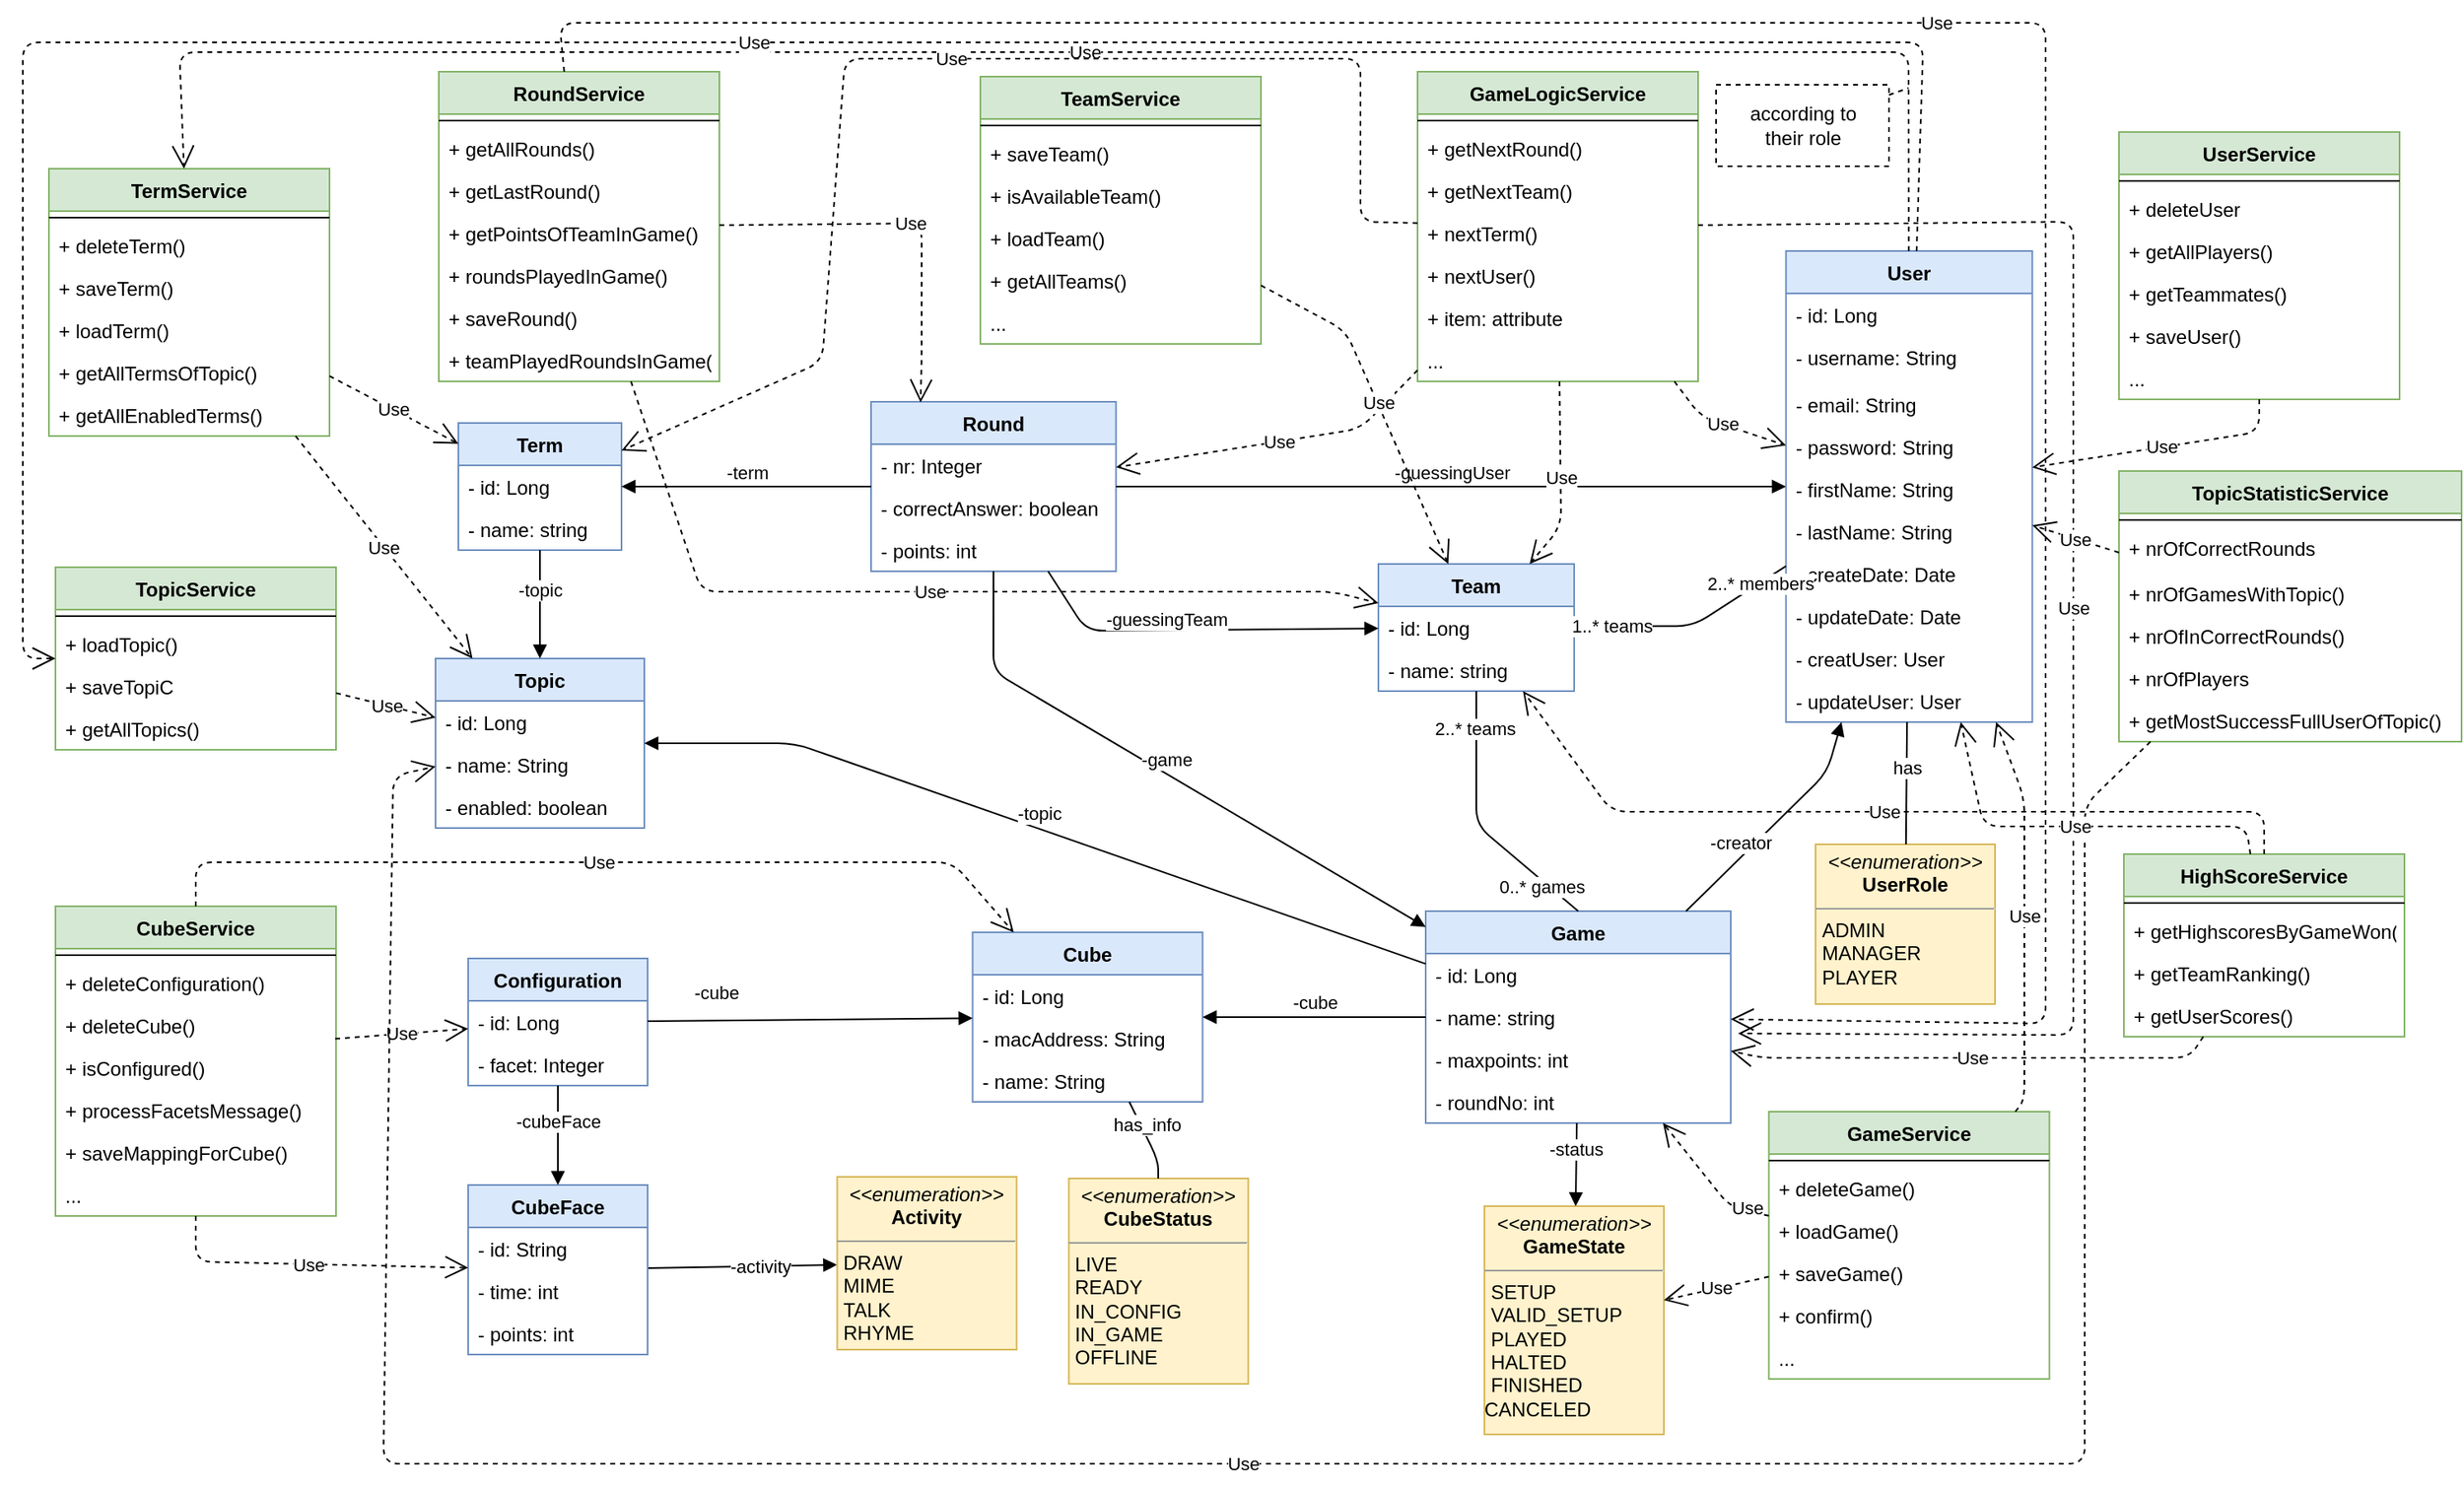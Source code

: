 <mxfile version="14.6.13" type="device"><diagram id="x_NA4deysEJHLA-lDIzr" name="Seite-1"><mxGraphModel dx="4011" dy="2539" grid="0" gridSize="10" guides="1" tooltips="1" connect="1" arrows="1" fold="1" page="1" pageScale="1" pageWidth="1169" pageHeight="827" math="0" shadow="0"><root><mxCell id="0"/><mxCell id="1" parent="0"/><mxCell id="78UvX9WIQL5GHPiApA8K-1" value="User" style="swimlane;fontStyle=1;childLayout=stackLayout;horizontal=1;startSize=26;fillColor=#dae8fc;horizontalStack=0;resizeParent=1;resizeParentMax=0;resizeLast=0;collapsible=1;marginBottom=0;strokeColor=#6c8ebf;" parent="1" vertex="1"><mxGeometry x="-325.16" y="-819" width="151" height="289" as="geometry"/></mxCell><mxCell id="78UvX9WIQL5GHPiApA8K-2" value="- id: Long" style="text;strokeColor=none;fillColor=none;align=left;verticalAlign=top;spacingLeft=4;spacingRight=4;overflow=hidden;rotatable=0;points=[[0,0.5],[1,0.5]];portConstraint=eastwest;" parent="78UvX9WIQL5GHPiApA8K-1" vertex="1"><mxGeometry y="26" width="151" height="26" as="geometry"/></mxCell><mxCell id="78UvX9WIQL5GHPiApA8K-3" value="- username: String" style="text;strokeColor=none;fillColor=none;align=left;verticalAlign=top;spacingLeft=4;spacingRight=4;overflow=hidden;rotatable=0;points=[[0,0.5],[1,0.5]];portConstraint=eastwest;" parent="78UvX9WIQL5GHPiApA8K-1" vertex="1"><mxGeometry y="52" width="151" height="29" as="geometry"/></mxCell><mxCell id="uc31tGO59t9oOjwLshuG-30" value="- email: String" style="text;strokeColor=none;fillColor=none;align=left;verticalAlign=top;spacingLeft=4;spacingRight=4;overflow=hidden;rotatable=0;points=[[0,0.5],[1,0.5]];portConstraint=eastwest;" vertex="1" parent="78UvX9WIQL5GHPiApA8K-1"><mxGeometry y="81" width="151" height="26" as="geometry"/></mxCell><mxCell id="78UvX9WIQL5GHPiApA8K-4" value="- password: String" style="text;strokeColor=none;fillColor=none;align=left;verticalAlign=top;spacingLeft=4;spacingRight=4;overflow=hidden;rotatable=0;points=[[0,0.5],[1,0.5]];portConstraint=eastwest;" parent="78UvX9WIQL5GHPiApA8K-1" vertex="1"><mxGeometry y="107" width="151" height="26" as="geometry"/></mxCell><mxCell id="uc31tGO59t9oOjwLshuG-31" value="- firstName: String" style="text;strokeColor=none;fillColor=none;align=left;verticalAlign=top;spacingLeft=4;spacingRight=4;overflow=hidden;rotatable=0;points=[[0,0.5],[1,0.5]];portConstraint=eastwest;" vertex="1" parent="78UvX9WIQL5GHPiApA8K-1"><mxGeometry y="133" width="151" height="26" as="geometry"/></mxCell><mxCell id="uc31tGO59t9oOjwLshuG-32" value="- lastName: String" style="text;strokeColor=none;fillColor=none;align=left;verticalAlign=top;spacingLeft=4;spacingRight=4;overflow=hidden;rotatable=0;points=[[0,0.5],[1,0.5]];portConstraint=eastwest;" vertex="1" parent="78UvX9WIQL5GHPiApA8K-1"><mxGeometry y="159" width="151" height="26" as="geometry"/></mxCell><mxCell id="uc31tGO59t9oOjwLshuG-33" value="- createDate: Date" style="text;strokeColor=none;fillColor=none;align=left;verticalAlign=top;spacingLeft=4;spacingRight=4;overflow=hidden;rotatable=0;points=[[0,0.5],[1,0.5]];portConstraint=eastwest;" vertex="1" parent="78UvX9WIQL5GHPiApA8K-1"><mxGeometry y="185" width="151" height="26" as="geometry"/></mxCell><mxCell id="uc31tGO59t9oOjwLshuG-34" value="- updateDate: Date" style="text;strokeColor=none;fillColor=none;align=left;verticalAlign=top;spacingLeft=4;spacingRight=4;overflow=hidden;rotatable=0;points=[[0,0.5],[1,0.5]];portConstraint=eastwest;" vertex="1" parent="78UvX9WIQL5GHPiApA8K-1"><mxGeometry y="211" width="151" height="26" as="geometry"/></mxCell><mxCell id="uc31tGO59t9oOjwLshuG-35" value="- creatUser: User" style="text;strokeColor=none;fillColor=none;align=left;verticalAlign=top;spacingLeft=4;spacingRight=4;overflow=hidden;rotatable=0;points=[[0,0.5],[1,0.5]];portConstraint=eastwest;" vertex="1" parent="78UvX9WIQL5GHPiApA8K-1"><mxGeometry y="237" width="151" height="26" as="geometry"/></mxCell><mxCell id="uc31tGO59t9oOjwLshuG-36" value="- updateUser: User" style="text;strokeColor=none;fillColor=none;align=left;verticalAlign=top;spacingLeft=4;spacingRight=4;overflow=hidden;rotatable=0;points=[[0,0.5],[1,0.5]];portConstraint=eastwest;" vertex="1" parent="78UvX9WIQL5GHPiApA8K-1"><mxGeometry y="263" width="151" height="26" as="geometry"/></mxCell><mxCell id="78UvX9WIQL5GHPiApA8K-9" value="&lt;p style=&quot;margin: 0px ; margin-top: 4px ; text-align: center&quot;&gt;&lt;i&gt;&amp;lt;&amp;lt;enumeration&amp;gt;&amp;gt;&lt;/i&gt;&lt;br&gt;&lt;b&gt;UserRole&lt;/b&gt;&lt;/p&gt;&lt;hr size=&quot;1&quot;&gt;&lt;p style=&quot;margin: 0px ; margin-left: 4px&quot;&gt;ADMIN&lt;/p&gt;&lt;p style=&quot;margin: 0px ; margin-left: 4px&quot;&gt;MANAGER&lt;/p&gt;&lt;p style=&quot;margin: 0px ; margin-left: 4px&quot;&gt;PLAYER&lt;br&gt;&lt;/p&gt;" style="verticalAlign=top;align=left;overflow=fill;fontSize=12;fontFamily=Helvetica;html=1;fillColor=#fff2cc;strokeColor=#d6b656;" parent="1" vertex="1"><mxGeometry x="-307.0" y="-455" width="110" height="98" as="geometry"/></mxCell><mxCell id="78UvX9WIQL5GHPiApA8K-57" style="edgeStyle=none;orthogonalLoop=1;jettySize=auto;html=1;endArrow=none;endFill=0;startArrow=block;startFill=1;" parent="1" source="78UvX9WIQL5GHPiApA8K-10" target="78UvX9WIQL5GHPiApA8K-32" edge="1"><mxGeometry relative="1" as="geometry"/></mxCell><mxCell id="78UvX9WIQL5GHPiApA8K-58" value="-activity" style="edgeLabel;html=1;align=center;verticalAlign=middle;resizable=0;points=[];" parent="78UvX9WIQL5GHPiApA8K-57" vertex="1" connectable="0"><mxGeometry x="-0.566" y="1" relative="1" as="geometry"><mxPoint x="-23" y="-1" as="offset"/></mxGeometry></mxCell><mxCell id="78UvX9WIQL5GHPiApA8K-10" value="&lt;p style=&quot;margin: 0px ; margin-top: 4px ; text-align: center&quot;&gt;&lt;i&gt;&amp;lt;&amp;lt;enumeration&amp;gt;&amp;gt;&lt;/i&gt;&lt;br&gt;&lt;b&gt;Activity&lt;/b&gt;&lt;/p&gt;&lt;hr size=&quot;1&quot;&gt;&lt;p style=&quot;margin: 0px ; margin-left: 4px&quot;&gt;DRAW&lt;br&gt;MIME&lt;/p&gt;&lt;p style=&quot;margin: 0px ; margin-left: 4px&quot;&gt;TALK&lt;/p&gt;&lt;p style=&quot;margin: 0px ; margin-left: 4px&quot;&gt;RHYME&lt;/p&gt;" style="verticalAlign=top;align=left;overflow=fill;fontSize=12;fontFamily=Helvetica;html=1;fillColor=#fff2cc;strokeColor=#d6b656;" parent="1" vertex="1"><mxGeometry x="-906.77" y="-251" width="110" height="106" as="geometry"/></mxCell><mxCell id="78UvX9WIQL5GHPiApA8K-11" value="Team" style="swimlane;fontStyle=1;childLayout=stackLayout;horizontal=1;startSize=26;fillColor=#dae8fc;horizontalStack=0;resizeParent=1;resizeParentMax=0;resizeLast=0;collapsible=1;marginBottom=0;strokeColor=#6c8ebf;" parent="1" vertex="1"><mxGeometry x="-575" y="-627" width="120" height="78" as="geometry"/></mxCell><mxCell id="78UvX9WIQL5GHPiApA8K-12" value="- id: Long" style="text;strokeColor=none;fillColor=none;align=left;verticalAlign=top;spacingLeft=4;spacingRight=4;overflow=hidden;rotatable=0;points=[[0,0.5],[1,0.5]];portConstraint=eastwest;" parent="78UvX9WIQL5GHPiApA8K-11" vertex="1"><mxGeometry y="26" width="120" height="26" as="geometry"/></mxCell><mxCell id="78UvX9WIQL5GHPiApA8K-13" value="- name: string" style="text;strokeColor=none;fillColor=none;align=left;verticalAlign=top;spacingLeft=4;spacingRight=4;overflow=hidden;rotatable=0;points=[[0,0.5],[1,0.5]];portConstraint=eastwest;" parent="78UvX9WIQL5GHPiApA8K-11" vertex="1"><mxGeometry y="52" width="120" height="26" as="geometry"/></mxCell><mxCell id="78UvX9WIQL5GHPiApA8K-15" value="Game" style="swimlane;fontStyle=1;childLayout=stackLayout;horizontal=1;startSize=26;fillColor=#dae8fc;horizontalStack=0;resizeParent=1;resizeParentMax=0;resizeLast=0;collapsible=1;marginBottom=0;strokeColor=#6c8ebf;" parent="1" vertex="1"><mxGeometry x="-546" y="-414" width="187" height="130" as="geometry"/></mxCell><mxCell id="78UvX9WIQL5GHPiApA8K-16" value="- id: Long" style="text;strokeColor=none;fillColor=none;align=left;verticalAlign=top;spacingLeft=4;spacingRight=4;overflow=hidden;rotatable=0;points=[[0,0.5],[1,0.5]];portConstraint=eastwest;" parent="78UvX9WIQL5GHPiApA8K-15" vertex="1"><mxGeometry y="26" width="187" height="26" as="geometry"/></mxCell><mxCell id="78UvX9WIQL5GHPiApA8K-17" value="- name: string" style="text;strokeColor=none;fillColor=none;align=left;verticalAlign=top;spacingLeft=4;spacingRight=4;overflow=hidden;rotatable=0;points=[[0,0.5],[1,0.5]];portConstraint=eastwest;" parent="78UvX9WIQL5GHPiApA8K-15" vertex="1"><mxGeometry y="52" width="187" height="26" as="geometry"/></mxCell><mxCell id="78UvX9WIQL5GHPiApA8K-18" value="- maxpoints: int" style="text;strokeColor=none;fillColor=none;align=left;verticalAlign=top;spacingLeft=4;spacingRight=4;overflow=hidden;rotatable=0;points=[[0,0.5],[1,0.5]];portConstraint=eastwest;" parent="78UvX9WIQL5GHPiApA8K-15" vertex="1"><mxGeometry y="78" width="187" height="26" as="geometry"/></mxCell><mxCell id="kWWr2eibAgtma6J2iYy3-29" value="- roundNo: int" style="text;align=left;verticalAlign=top;spacingLeft=4;spacingRight=4;overflow=hidden;rotatable=0;points=[[0,0.5],[1,0.5]];portConstraint=eastwest;dashed=1;" parent="78UvX9WIQL5GHPiApA8K-15" vertex="1"><mxGeometry y="104" width="187" height="26" as="geometry"/></mxCell><mxCell id="78UvX9WIQL5GHPiApA8K-20" value="Round" style="swimlane;fontStyle=1;childLayout=stackLayout;horizontal=1;startSize=26;fillColor=#dae8fc;horizontalStack=0;resizeParent=1;resizeParentMax=0;resizeLast=0;collapsible=1;marginBottom=0;strokeColor=#6c8ebf;" parent="1" vertex="1"><mxGeometry x="-886.0" y="-726.5" width="150.16" height="104" as="geometry"/></mxCell><mxCell id="uc31tGO59t9oOjwLshuG-25" value="- nr: Integer" style="text;strokeColor=none;fillColor=none;align=left;verticalAlign=top;spacingLeft=4;spacingRight=4;overflow=hidden;rotatable=0;points=[[0,0.5],[1,0.5]];portConstraint=eastwest;" vertex="1" parent="78UvX9WIQL5GHPiApA8K-20"><mxGeometry y="26" width="150.16" height="26" as="geometry"/></mxCell><mxCell id="uc31tGO59t9oOjwLshuG-27" value="- correctAnswer: boolean" style="text;strokeColor=none;fillColor=none;align=left;verticalAlign=top;spacingLeft=4;spacingRight=4;overflow=hidden;rotatable=0;points=[[0,0.5],[1,0.5]];portConstraint=eastwest;" vertex="1" parent="78UvX9WIQL5GHPiApA8K-20"><mxGeometry y="52" width="150.16" height="26" as="geometry"/></mxCell><mxCell id="uc31tGO59t9oOjwLshuG-26" value="- points: int" style="text;strokeColor=none;fillColor=none;align=left;verticalAlign=top;spacingLeft=4;spacingRight=4;overflow=hidden;rotatable=0;points=[[0,0.5],[1,0.5]];portConstraint=eastwest;" vertex="1" parent="78UvX9WIQL5GHPiApA8K-20"><mxGeometry y="78" width="150.16" height="26" as="geometry"/></mxCell><mxCell id="78UvX9WIQL5GHPiApA8K-26" value="Term" style="swimlane;fontStyle=1;childLayout=stackLayout;horizontal=1;startSize=26;fillColor=#dae8fc;horizontalStack=0;resizeParent=1;resizeParentMax=0;resizeLast=0;collapsible=1;marginBottom=0;strokeColor=#6c8ebf;" parent="1" vertex="1"><mxGeometry x="-1139" y="-713.5" width="100" height="78" as="geometry"/></mxCell><mxCell id="78UvX9WIQL5GHPiApA8K-27" value="- id: Long" style="text;strokeColor=none;fillColor=none;align=left;verticalAlign=top;spacingLeft=4;spacingRight=4;overflow=hidden;rotatable=0;points=[[0,0.5],[1,0.5]];portConstraint=eastwest;" parent="78UvX9WIQL5GHPiApA8K-26" vertex="1"><mxGeometry y="26" width="100" height="26" as="geometry"/></mxCell><mxCell id="78UvX9WIQL5GHPiApA8K-28" value="- name: string" style="text;strokeColor=none;fillColor=none;align=left;verticalAlign=top;spacingLeft=4;spacingRight=4;overflow=hidden;rotatable=0;points=[[0,0.5],[1,0.5]];portConstraint=eastwest;" parent="78UvX9WIQL5GHPiApA8K-26" vertex="1"><mxGeometry y="52" width="100" height="26" as="geometry"/></mxCell><mxCell id="78UvX9WIQL5GHPiApA8K-29" value="Topic" style="swimlane;fontStyle=1;childLayout=stackLayout;horizontal=1;startSize=26;fillColor=#dae8fc;horizontalStack=0;resizeParent=1;resizeParentMax=0;resizeLast=0;collapsible=1;marginBottom=0;strokeColor=#6c8ebf;" parent="1" vertex="1"><mxGeometry x="-1153" y="-569" width="128" height="104" as="geometry"/></mxCell><mxCell id="78UvX9WIQL5GHPiApA8K-30" value="- id: Long" style="text;strokeColor=none;fillColor=none;align=left;verticalAlign=top;spacingLeft=4;spacingRight=4;overflow=hidden;rotatable=0;points=[[0,0.5],[1,0.5]];portConstraint=eastwest;" parent="78UvX9WIQL5GHPiApA8K-29" vertex="1"><mxGeometry y="26" width="128" height="26" as="geometry"/></mxCell><mxCell id="78UvX9WIQL5GHPiApA8K-31" value="- name: String" style="text;strokeColor=none;fillColor=none;align=left;verticalAlign=top;spacingLeft=4;spacingRight=4;overflow=hidden;rotatable=0;points=[[0,0.5],[1,0.5]];portConstraint=eastwest;" parent="78UvX9WIQL5GHPiApA8K-29" vertex="1"><mxGeometry y="52" width="128" height="26" as="geometry"/></mxCell><mxCell id="uc31tGO59t9oOjwLshuG-37" value="- enabled: boolean" style="text;strokeColor=none;fillColor=none;align=left;verticalAlign=top;spacingLeft=4;spacingRight=4;overflow=hidden;rotatable=0;points=[[0,0.5],[1,0.5]];portConstraint=eastwest;" vertex="1" parent="78UvX9WIQL5GHPiApA8K-29"><mxGeometry y="78" width="128" height="26" as="geometry"/></mxCell><mxCell id="78UvX9WIQL5GHPiApA8K-32" value="CubeFace" style="swimlane;fontStyle=1;childLayout=stackLayout;horizontal=1;startSize=26;fillColor=#dae8fc;horizontalStack=0;resizeParent=1;resizeParentMax=0;resizeLast=0;collapsible=1;marginBottom=0;strokeColor=#6c8ebf;" parent="1" vertex="1"><mxGeometry x="-1133" y="-246" width="110" height="104" as="geometry"/></mxCell><mxCell id="uc31tGO59t9oOjwLshuG-10" value="- id: String" style="text;strokeColor=none;fillColor=none;align=left;verticalAlign=top;spacingLeft=4;spacingRight=4;overflow=hidden;rotatable=0;points=[[0,0.5],[1,0.5]];portConstraint=eastwest;" vertex="1" parent="78UvX9WIQL5GHPiApA8K-32"><mxGeometry y="26" width="110" height="26" as="geometry"/></mxCell><mxCell id="78UvX9WIQL5GHPiApA8K-33" value="- time: int" style="text;strokeColor=none;fillColor=none;align=left;verticalAlign=top;spacingLeft=4;spacingRight=4;overflow=hidden;rotatable=0;points=[[0,0.5],[1,0.5]];portConstraint=eastwest;" parent="78UvX9WIQL5GHPiApA8K-32" vertex="1"><mxGeometry y="52" width="110" height="26" as="geometry"/></mxCell><mxCell id="78UvX9WIQL5GHPiApA8K-34" value="- points: int" style="text;strokeColor=none;fillColor=none;align=left;verticalAlign=top;spacingLeft=4;spacingRight=4;overflow=hidden;rotatable=0;points=[[0,0.5],[1,0.5]];portConstraint=eastwest;" parent="78UvX9WIQL5GHPiApA8K-32" vertex="1"><mxGeometry y="78" width="110" height="26" as="geometry"/></mxCell><mxCell id="78UvX9WIQL5GHPiApA8K-50" style="edgeStyle=none;orthogonalLoop=1;jettySize=auto;html=1;entryX=0.5;entryY=0;entryDx=0;entryDy=0;endArrow=none;endFill=0;" parent="1" source="78UvX9WIQL5GHPiApA8K-13" target="78UvX9WIQL5GHPiApA8K-15" edge="1"><mxGeometry relative="1" as="geometry"><Array as="points"><mxPoint x="-515" y="-467"/></Array></mxGeometry></mxCell><mxCell id="78UvX9WIQL5GHPiApA8K-52" value="0..* games" style="edgeLabel;html=1;align=center;verticalAlign=middle;resizable=0;points=[];" parent="78UvX9WIQL5GHPiApA8K-50" vertex="1" connectable="0"><mxGeometry x="0.697" y="2" relative="1" as="geometry"><mxPoint x="-5" y="2" as="offset"/></mxGeometry></mxCell><mxCell id="78UvX9WIQL5GHPiApA8K-53" value="2..* teams" style="edgeLabel;html=1;align=center;verticalAlign=middle;resizable=0;points=[];" parent="78UvX9WIQL5GHPiApA8K-50" vertex="1" connectable="0"><mxGeometry x="-0.688" y="-1" relative="1" as="geometry"><mxPoint y="-3" as="offset"/></mxGeometry></mxCell><mxCell id="78UvX9WIQL5GHPiApA8K-54" style="edgeStyle=none;orthogonalLoop=1;jettySize=auto;html=1;endArrow=none;endFill=0;" parent="1" source="78UvX9WIQL5GHPiApA8K-1" target="78UvX9WIQL5GHPiApA8K-11" edge="1"><mxGeometry relative="1" as="geometry"><mxPoint x="-216" y="-543.5" as="targetPoint"/><Array as="points"><mxPoint x="-382" y="-589"/></Array></mxGeometry></mxCell><mxCell id="78UvX9WIQL5GHPiApA8K-55" value="2..* members" style="edgeLabel;html=1;align=center;verticalAlign=middle;resizable=0;points=[];" parent="78UvX9WIQL5GHPiApA8K-54" vertex="1" connectable="0"><mxGeometry x="-0.723" relative="1" as="geometry"><mxPoint as="offset"/></mxGeometry></mxCell><mxCell id="78UvX9WIQL5GHPiApA8K-56" value="1..* teams" style="edgeLabel;html=1;align=center;verticalAlign=middle;resizable=0;points=[];" parent="78UvX9WIQL5GHPiApA8K-54" vertex="1" connectable="0"><mxGeometry x="0.68" y="-1" relative="1" as="geometry"><mxPoint as="offset"/></mxGeometry></mxCell><mxCell id="uc31tGO59t9oOjwLshuG-1" value="Configuration" style="swimlane;fontStyle=1;childLayout=stackLayout;horizontal=1;startSize=26;fillColor=#dae8fc;horizontalStack=0;resizeParent=1;resizeParentMax=0;resizeLast=0;collapsible=1;marginBottom=0;strokeColor=#6c8ebf;" vertex="1" parent="1"><mxGeometry x="-1133" y="-385" width="110" height="78" as="geometry"/></mxCell><mxCell id="uc31tGO59t9oOjwLshuG-2" value="- id: Long" style="text;strokeColor=none;fillColor=none;align=left;verticalAlign=top;spacingLeft=4;spacingRight=4;overflow=hidden;rotatable=0;points=[[0,0.5],[1,0.5]];portConstraint=eastwest;" vertex="1" parent="uc31tGO59t9oOjwLshuG-1"><mxGeometry y="26" width="110" height="26" as="geometry"/></mxCell><mxCell id="uc31tGO59t9oOjwLshuG-3" value="- facet: Integer" style="text;strokeColor=none;fillColor=none;align=left;verticalAlign=top;spacingLeft=4;spacingRight=4;overflow=hidden;rotatable=0;points=[[0,0.5],[1,0.5]];portConstraint=eastwest;" vertex="1" parent="uc31tGO59t9oOjwLshuG-1"><mxGeometry y="52" width="110" height="26" as="geometry"/></mxCell><mxCell id="uc31tGO59t9oOjwLshuG-4" value="Cube" style="swimlane;fontStyle=1;childLayout=stackLayout;horizontal=1;startSize=26;fillColor=#dae8fc;horizontalStack=0;resizeParent=1;resizeParentMax=0;resizeLast=0;collapsible=1;marginBottom=0;strokeColor=#6c8ebf;" vertex="1" parent="1"><mxGeometry x="-823.77" y="-401" width="141" height="104" as="geometry"/></mxCell><mxCell id="uc31tGO59t9oOjwLshuG-5" value="- id: Long" style="text;strokeColor=none;fillColor=none;align=left;verticalAlign=top;spacingLeft=4;spacingRight=4;overflow=hidden;rotatable=0;points=[[0,0.5],[1,0.5]];portConstraint=eastwest;" vertex="1" parent="uc31tGO59t9oOjwLshuG-4"><mxGeometry y="26" width="141" height="26" as="geometry"/></mxCell><mxCell id="uc31tGO59t9oOjwLshuG-6" value="- macAddress: String" style="text;strokeColor=none;fillColor=none;align=left;verticalAlign=top;spacingLeft=4;spacingRight=4;overflow=hidden;rotatable=0;points=[[0,0.5],[1,0.5]];portConstraint=eastwest;" vertex="1" parent="uc31tGO59t9oOjwLshuG-4"><mxGeometry y="52" width="141" height="26" as="geometry"/></mxCell><mxCell id="uc31tGO59t9oOjwLshuG-9" value="- name: String" style="text;strokeColor=none;fillColor=none;align=left;verticalAlign=top;spacingLeft=4;spacingRight=4;overflow=hidden;rotatable=0;points=[[0,0.5],[1,0.5]];portConstraint=eastwest;" vertex="1" parent="uc31tGO59t9oOjwLshuG-4"><mxGeometry y="78" width="141" height="26" as="geometry"/></mxCell><mxCell id="uc31tGO59t9oOjwLshuG-7" value="-cube" style="html=1;verticalAlign=bottom;endArrow=block;" edge="1" parent="1" source="uc31tGO59t9oOjwLshuG-1" target="uc31tGO59t9oOjwLshuG-4"><mxGeometry x="-0.571" y="8" width="80" relative="1" as="geometry"><mxPoint x="-903" y="-381.5" as="sourcePoint"/><mxPoint x="-823" y="-381.5" as="targetPoint"/><mxPoint as="offset"/></mxGeometry></mxCell><mxCell id="uc31tGO59t9oOjwLshuG-8" value="-cubeFace" style="html=1;verticalAlign=bottom;endArrow=block;" edge="1" parent="1" source="uc31tGO59t9oOjwLshuG-1" target="78UvX9WIQL5GHPiApA8K-32"><mxGeometry width="80" relative="1" as="geometry"><mxPoint x="-1065" y="-396" as="sourcePoint"/><mxPoint x="-985" y="-396" as="targetPoint"/></mxGeometry></mxCell><mxCell id="uc31tGO59t9oOjwLshuG-15" value="&lt;p style=&quot;margin: 0px ; margin-top: 4px ; text-align: center&quot;&gt;&lt;i&gt;&amp;lt;&amp;lt;enumeration&amp;gt;&amp;gt;&lt;/i&gt;&lt;br&gt;&lt;b&gt;CubeStatus&lt;/b&gt;&lt;/p&gt;&lt;hr size=&quot;1&quot;&gt;&lt;p style=&quot;margin: 0px ; margin-left: 4px&quot;&gt;LIVE&lt;/p&gt;&lt;p style=&quot;margin: 0px ; margin-left: 4px&quot;&gt;READY&lt;/p&gt;&lt;p style=&quot;margin: 0px ; margin-left: 4px&quot;&gt;IN_CONFIG&lt;/p&gt;&lt;p style=&quot;margin: 0px ; margin-left: 4px&quot;&gt;IN_GAME&lt;/p&gt;&lt;p style=&quot;margin: 0px ; margin-left: 4px&quot;&gt;OFFLINE&lt;/p&gt;" style="verticalAlign=top;align=left;overflow=fill;fontSize=12;fontFamily=Helvetica;html=1;fillColor=#fff2cc;strokeColor=#d6b656;" vertex="1" parent="1"><mxGeometry x="-764.77" y="-250" width="110" height="126" as="geometry"/></mxCell><mxCell id="uc31tGO59t9oOjwLshuG-16" value="has_info" style="html=1;verticalAlign=bottom;endArrow=none;endFill=0;" edge="1" parent="1" source="uc31tGO59t9oOjwLshuG-15" target="uc31tGO59t9oOjwLshuG-4"><mxGeometry x="0.021" width="80" relative="1" as="geometry"><mxPoint x="-1007.77" y="-400" as="sourcePoint"/><mxPoint x="-927.77" y="-400" as="targetPoint"/><Array as="points"><mxPoint x="-710" y="-261"/></Array><mxPoint as="offset"/></mxGeometry></mxCell><mxCell id="uc31tGO59t9oOjwLshuG-17" value="&lt;p style=&quot;margin: 0px ; margin-top: 4px ; text-align: center&quot;&gt;&lt;i&gt;&amp;lt;&amp;lt;enumeration&amp;gt;&amp;gt;&lt;/i&gt;&lt;br&gt;&lt;b&gt;GameState&lt;/b&gt;&lt;br&gt;&lt;/p&gt;&lt;hr size=&quot;1&quot;&gt;&lt;p style=&quot;margin: 0px ; margin-left: 4px&quot;&gt;SETUP&lt;/p&gt;&lt;p style=&quot;margin: 0px ; margin-left: 4px&quot;&gt;VALID_SETUP&lt;/p&gt;&lt;p style=&quot;margin: 0px ; margin-left: 4px&quot;&gt;PLAYED&lt;/p&gt;&lt;p style=&quot;margin: 0px ; margin-left: 4px&quot;&gt;HALTED&lt;/p&gt;&lt;p style=&quot;margin: 0px ; margin-left: 4px&quot;&gt;FINISHED&lt;/p&gt;CANCELED" style="verticalAlign=top;align=left;overflow=fill;fontSize=12;fontFamily=Helvetica;html=1;fillColor=#fff2cc;strokeColor=#d6b656;" vertex="1" parent="1"><mxGeometry x="-510" y="-233" width="110" height="140" as="geometry"/></mxCell><mxCell id="uc31tGO59t9oOjwLshuG-18" value="-status" style="html=1;verticalAlign=bottom;endArrow=block;" edge="1" parent="1" source="78UvX9WIQL5GHPiApA8K-15" target="uc31tGO59t9oOjwLshuG-17"><mxGeometry width="80" relative="1" as="geometry"><mxPoint x="-1007.77" y="-310" as="sourcePoint"/><mxPoint x="-927.77" y="-310" as="targetPoint"/></mxGeometry></mxCell><mxCell id="uc31tGO59t9oOjwLshuG-19" value="-creator" style="html=1;verticalAlign=bottom;endArrow=block;" edge="1" parent="1" source="78UvX9WIQL5GHPiApA8K-15" target="78UvX9WIQL5GHPiApA8K-1"><mxGeometry x="-0.379" width="80" relative="1" as="geometry"><mxPoint x="-404" y="-291.5" as="sourcePoint"/><mxPoint x="-324" y="-291.5" as="targetPoint"/><Array as="points"><mxPoint x="-300" y="-499"/></Array><mxPoint as="offset"/></mxGeometry></mxCell><mxCell id="uc31tGO59t9oOjwLshuG-20" value="-cube" style="html=1;verticalAlign=bottom;endArrow=block;" edge="1" parent="1" source="78UvX9WIQL5GHPiApA8K-15" target="uc31tGO59t9oOjwLshuG-4"><mxGeometry width="80" relative="1" as="geometry"><mxPoint x="-508.77" y="-310" as="sourcePoint"/><mxPoint x="-428.77" y="-310" as="targetPoint"/></mxGeometry></mxCell><mxCell id="uc31tGO59t9oOjwLshuG-22" value="-topic" style="html=1;verticalAlign=bottom;endArrow=block;" edge="1" parent="1" source="78UvX9WIQL5GHPiApA8K-15" target="78UvX9WIQL5GHPiApA8K-29"><mxGeometry width="80" relative="1" as="geometry"><mxPoint x="-849" y="-381.5" as="sourcePoint"/><mxPoint x="-769" y="-381.5" as="targetPoint"/><Array as="points"><mxPoint x="-933" y="-517"/></Array></mxGeometry></mxCell><mxCell id="uc31tGO59t9oOjwLshuG-23" value="-guessingUser" style="html=1;verticalAlign=bottom;endArrow=block;" edge="1" parent="1" source="78UvX9WIQL5GHPiApA8K-20" target="78UvX9WIQL5GHPiApA8K-1"><mxGeometry width="80" relative="1" as="geometry"><mxPoint x="-849" y="-381.5" as="sourcePoint"/><mxPoint x="-374" y="-743" as="targetPoint"/></mxGeometry></mxCell><mxCell id="uc31tGO59t9oOjwLshuG-24" value="-guessingTeam" style="html=1;verticalAlign=bottom;endArrow=block;" edge="1" parent="1" source="78UvX9WIQL5GHPiApA8K-20" target="78UvX9WIQL5GHPiApA8K-11"><mxGeometry x="-0.173" y="-2" width="80" relative="1" as="geometry"><mxPoint x="-953.77" y="-400" as="sourcePoint"/><mxPoint x="-873.77" y="-400" as="targetPoint"/><Array as="points"><mxPoint x="-754" y="-586"/></Array><mxPoint as="offset"/></mxGeometry></mxCell><mxCell id="uc31tGO59t9oOjwLshuG-28" value="-game" style="html=1;verticalAlign=bottom;endArrow=block;" edge="1" parent="1" source="78UvX9WIQL5GHPiApA8K-20" target="78UvX9WIQL5GHPiApA8K-15"><mxGeometry width="80" relative="1" as="geometry"><mxPoint x="-953.77" y="-400" as="sourcePoint"/><mxPoint x="-432.77" y="-306" as="targetPoint"/><Array as="points"><mxPoint x="-811" y="-561"/></Array></mxGeometry></mxCell><mxCell id="uc31tGO59t9oOjwLshuG-29" value="-term" style="html=1;verticalAlign=bottom;endArrow=block;" edge="1" parent="1" source="78UvX9WIQL5GHPiApA8K-20" target="78UvX9WIQL5GHPiApA8K-26"><mxGeometry width="80" relative="1" as="geometry"><mxPoint x="-849" y="-381.5" as="sourcePoint"/><mxPoint x="-769" y="-381.5" as="targetPoint"/></mxGeometry></mxCell><mxCell id="uc31tGO59t9oOjwLshuG-38" value="-topic" style="html=1;verticalAlign=bottom;endArrow=block;" edge="1" parent="1" source="78UvX9WIQL5GHPiApA8K-26" target="78UvX9WIQL5GHPiApA8K-29"><mxGeometry width="80" relative="1" as="geometry"><mxPoint x="-688" y="-536" as="sourcePoint"/><mxPoint x="-608" y="-536" as="targetPoint"/></mxGeometry></mxCell><mxCell id="uc31tGO59t9oOjwLshuG-40" value="has" style="html=1;verticalAlign=bottom;endArrow=none;endFill=0;" edge="1" parent="1" source="78UvX9WIQL5GHPiApA8K-1" target="78UvX9WIQL5GHPiApA8K-9"><mxGeometry width="80" relative="1" as="geometry"><mxPoint x="-727.16" y="-635.5" as="sourcePoint"/><mxPoint x="-521.16" y="-767.5" as="targetPoint"/></mxGeometry></mxCell><mxCell id="uc31tGO59t9oOjwLshuG-60" value="TopicStatisticService" style="swimlane;fontStyle=1;childLayout=stackLayout;horizontal=1;startSize=26;fillColor=#d5e8d4;horizontalStack=0;resizeParent=1;resizeParentMax=0;resizeLast=0;collapsible=1;marginBottom=0;strokeColor=#82b366;" vertex="1" parent="1"><mxGeometry x="-121" y="-684" width="210" height="166" as="geometry"/></mxCell><mxCell id="uc31tGO59t9oOjwLshuG-149" value="" style="line;strokeWidth=1;fillColor=none;align=left;verticalAlign=middle;spacingTop=-1;spacingLeft=3;spacingRight=3;rotatable=0;labelPosition=right;points=[];portConstraint=eastwest;" vertex="1" parent="uc31tGO59t9oOjwLshuG-60"><mxGeometry y="26" width="210" height="8" as="geometry"/></mxCell><mxCell id="uc31tGO59t9oOjwLshuG-61" value="+ nrOfCorrectRounds" style="text;strokeColor=none;fillColor=none;align=left;verticalAlign=top;spacingLeft=4;spacingRight=4;overflow=hidden;rotatable=0;points=[[0,0.5],[1,0.5]];portConstraint=eastwest;" vertex="1" parent="uc31tGO59t9oOjwLshuG-60"><mxGeometry y="34" width="210" height="28" as="geometry"/></mxCell><mxCell id="uc31tGO59t9oOjwLshuG-62" value="+ nrOfGamesWithTopic()" style="text;strokeColor=none;fillColor=none;align=left;verticalAlign=top;spacingLeft=4;spacingRight=4;overflow=hidden;rotatable=0;points=[[0,0.5],[1,0.5]];portConstraint=eastwest;dashed=1;" vertex="1" parent="uc31tGO59t9oOjwLshuG-60"><mxGeometry y="62" width="210" height="26" as="geometry"/></mxCell><mxCell id="uc31tGO59t9oOjwLshuG-63" value="+ nrOfInCorrectRounds()" style="text;strokeColor=none;fillColor=none;align=left;verticalAlign=top;spacingLeft=4;spacingRight=4;overflow=hidden;rotatable=0;points=[[0,0.5],[1,0.5]];portConstraint=eastwest;dashed=1;" vertex="1" parent="uc31tGO59t9oOjwLshuG-60"><mxGeometry y="88" width="210" height="26" as="geometry"/></mxCell><mxCell id="uc31tGO59t9oOjwLshuG-64" value="+ nrOfPlayers" style="text;strokeColor=none;fillColor=none;align=left;verticalAlign=top;spacingLeft=4;spacingRight=4;overflow=hidden;rotatable=0;points=[[0,0.5],[1,0.5]];portConstraint=eastwest;dashed=1;" vertex="1" parent="uc31tGO59t9oOjwLshuG-60"><mxGeometry y="114" width="210" height="26" as="geometry"/></mxCell><mxCell id="uc31tGO59t9oOjwLshuG-65" value="+ getMostSuccessFullUserOfTopic()" style="text;strokeColor=none;fillColor=none;align=left;verticalAlign=top;spacingLeft=4;spacingRight=4;overflow=hidden;rotatable=0;points=[[0,0.5],[1,0.5]];portConstraint=eastwest;dashed=1;" vertex="1" parent="uc31tGO59t9oOjwLshuG-60"><mxGeometry y="140" width="210" height="26" as="geometry"/></mxCell><mxCell id="uc31tGO59t9oOjwLshuG-66" value="HighScoreService" style="swimlane;fontStyle=1;childLayout=stackLayout;horizontal=1;startSize=26;fillColor=#d5e8d4;horizontalStack=0;resizeParent=1;resizeParentMax=0;resizeLast=0;collapsible=1;marginBottom=0;strokeColor=#82b366;" vertex="1" parent="1"><mxGeometry x="-118" y="-449" width="172" height="112" as="geometry"/></mxCell><mxCell id="uc31tGO59t9oOjwLshuG-150" value="" style="line;strokeWidth=1;fillColor=none;align=left;verticalAlign=middle;spacingTop=-1;spacingLeft=3;spacingRight=3;rotatable=0;labelPosition=right;points=[];portConstraint=eastwest;" vertex="1" parent="uc31tGO59t9oOjwLshuG-66"><mxGeometry y="26" width="172" height="8" as="geometry"/></mxCell><mxCell id="uc31tGO59t9oOjwLshuG-67" value="+ getHighscoresByGameWon()" style="text;strokeColor=none;fillColor=none;align=left;verticalAlign=top;spacingLeft=4;spacingRight=4;overflow=hidden;rotatable=0;points=[[0,0.5],[1,0.5]];portConstraint=eastwest;" vertex="1" parent="uc31tGO59t9oOjwLshuG-66"><mxGeometry y="34" width="172" height="26" as="geometry"/></mxCell><mxCell id="uc31tGO59t9oOjwLshuG-68" value="+ getTeamRanking()" style="text;strokeColor=none;fillColor=none;align=left;verticalAlign=top;spacingLeft=4;spacingRight=4;overflow=hidden;rotatable=0;points=[[0,0.5],[1,0.5]];portConstraint=eastwest;" vertex="1" parent="uc31tGO59t9oOjwLshuG-66"><mxGeometry y="60" width="172" height="26" as="geometry"/></mxCell><mxCell id="uc31tGO59t9oOjwLshuG-69" value="+ getUserScores()" style="text;strokeColor=none;fillColor=none;align=left;verticalAlign=top;spacingLeft=4;spacingRight=4;overflow=hidden;rotatable=0;points=[[0,0.5],[1,0.5]];portConstraint=eastwest;" vertex="1" parent="uc31tGO59t9oOjwLshuG-66"><mxGeometry y="86" width="172" height="26" as="geometry"/></mxCell><mxCell id="uc31tGO59t9oOjwLshuG-72" value="&lt;div&gt;according to &lt;br&gt;&lt;/div&gt;&lt;div&gt;their role&lt;/div&gt;" style="html=1;dashed=1;fillColor=#FFFFFF;" vertex="1" parent="1"><mxGeometry x="-368" y="-921" width="106" height="50" as="geometry"/></mxCell><mxCell id="uc31tGO59t9oOjwLshuG-75" value="CubeService" style="swimlane;fontStyle=1;childLayout=stackLayout;horizontal=1;startSize=26;fillColor=#d5e8d4;horizontalStack=0;resizeParent=1;resizeParentMax=0;resizeLast=0;collapsible=1;marginBottom=0;strokeColor=#82b366;" vertex="1" parent="1"><mxGeometry x="-1386" y="-417" width="172" height="190" as="geometry"/></mxCell><mxCell id="uc31tGO59t9oOjwLshuG-147" value="" style="line;strokeWidth=1;fillColor=none;align=left;verticalAlign=middle;spacingTop=-1;spacingLeft=3;spacingRight=3;rotatable=0;labelPosition=right;points=[];portConstraint=eastwest;" vertex="1" parent="uc31tGO59t9oOjwLshuG-75"><mxGeometry y="26" width="172" height="8" as="geometry"/></mxCell><mxCell id="uc31tGO59t9oOjwLshuG-76" value="+ deleteConfiguration()" style="text;strokeColor=none;fillColor=none;align=left;verticalAlign=top;spacingLeft=4;spacingRight=4;overflow=hidden;rotatable=0;points=[[0,0.5],[1,0.5]];portConstraint=eastwest;" vertex="1" parent="uc31tGO59t9oOjwLshuG-75"><mxGeometry y="34" width="172" height="26" as="geometry"/></mxCell><mxCell id="uc31tGO59t9oOjwLshuG-77" value="+ deleteCube()" style="text;strokeColor=none;fillColor=none;align=left;verticalAlign=top;spacingLeft=4;spacingRight=4;overflow=hidden;rotatable=0;points=[[0,0.5],[1,0.5]];portConstraint=eastwest;" vertex="1" parent="uc31tGO59t9oOjwLshuG-75"><mxGeometry y="60" width="172" height="26" as="geometry"/></mxCell><mxCell id="uc31tGO59t9oOjwLshuG-78" value="+ isConfigured()" style="text;strokeColor=none;fillColor=none;align=left;verticalAlign=top;spacingLeft=4;spacingRight=4;overflow=hidden;rotatable=0;points=[[0,0.5],[1,0.5]];portConstraint=eastwest;" vertex="1" parent="uc31tGO59t9oOjwLshuG-75"><mxGeometry y="86" width="172" height="26" as="geometry"/></mxCell><mxCell id="uc31tGO59t9oOjwLshuG-79" value="+ processFacetsMessage()" style="text;strokeColor=none;fillColor=none;align=left;verticalAlign=top;spacingLeft=4;spacingRight=4;overflow=hidden;rotatable=0;points=[[0,0.5],[1,0.5]];portConstraint=eastwest;dashed=1;" vertex="1" parent="uc31tGO59t9oOjwLshuG-75"><mxGeometry y="112" width="172" height="26" as="geometry"/></mxCell><mxCell id="uc31tGO59t9oOjwLshuG-137" value="+ saveMappingForCube()" style="text;strokeColor=none;fillColor=none;align=left;verticalAlign=top;spacingLeft=4;spacingRight=4;overflow=hidden;rotatable=0;points=[[0,0.5],[1,0.5]];portConstraint=eastwest;" vertex="1" parent="uc31tGO59t9oOjwLshuG-75"><mxGeometry y="138" width="172" height="26" as="geometry"/></mxCell><mxCell id="uc31tGO59t9oOjwLshuG-80" value="..." style="text;strokeColor=none;fillColor=none;align=left;verticalAlign=top;spacingLeft=4;spacingRight=4;overflow=hidden;rotatable=0;points=[[0,0.5],[1,0.5]];portConstraint=eastwest;dashed=1;" vertex="1" parent="uc31tGO59t9oOjwLshuG-75"><mxGeometry y="164" width="172" height="26" as="geometry"/></mxCell><mxCell id="uc31tGO59t9oOjwLshuG-81" value="GameLogicService" style="swimlane;fontStyle=1;childLayout=stackLayout;horizontal=1;startSize=26;fillColor=#d5e8d4;horizontalStack=0;resizeParent=1;resizeParentMax=0;resizeLast=0;collapsible=1;marginBottom=0;strokeColor=#82b366;" vertex="1" parent="1"><mxGeometry x="-551" y="-929" width="172" height="190" as="geometry"/></mxCell><mxCell id="uc31tGO59t9oOjwLshuG-143" value="" style="line;strokeWidth=1;fillColor=none;align=left;verticalAlign=middle;spacingTop=-1;spacingLeft=3;spacingRight=3;rotatable=0;labelPosition=right;points=[];portConstraint=eastwest;" vertex="1" parent="uc31tGO59t9oOjwLshuG-81"><mxGeometry y="26" width="172" height="8" as="geometry"/></mxCell><mxCell id="uc31tGO59t9oOjwLshuG-82" value="+ getNextRound()" style="text;strokeColor=none;fillColor=none;align=left;verticalAlign=top;spacingLeft=4;spacingRight=4;overflow=hidden;rotatable=0;points=[[0,0.5],[1,0.5]];portConstraint=eastwest;" vertex="1" parent="uc31tGO59t9oOjwLshuG-81"><mxGeometry y="34" width="172" height="26" as="geometry"/></mxCell><mxCell id="uc31tGO59t9oOjwLshuG-141" value="+ getNextTeam()" style="text;strokeColor=none;fillColor=none;align=left;verticalAlign=top;spacingLeft=4;spacingRight=4;overflow=hidden;rotatable=0;points=[[0,0.5],[1,0.5]];portConstraint=eastwest;" vertex="1" parent="uc31tGO59t9oOjwLshuG-81"><mxGeometry y="60" width="172" height="26" as="geometry"/></mxCell><mxCell id="uc31tGO59t9oOjwLshuG-83" value="+ nextTerm()" style="text;strokeColor=none;fillColor=none;align=left;verticalAlign=top;spacingLeft=4;spacingRight=4;overflow=hidden;rotatable=0;points=[[0,0.5],[1,0.5]];portConstraint=eastwest;" vertex="1" parent="uc31tGO59t9oOjwLshuG-81"><mxGeometry y="86" width="172" height="26" as="geometry"/></mxCell><mxCell id="uc31tGO59t9oOjwLshuG-84" value="+ nextUser()" style="text;strokeColor=none;fillColor=none;align=left;verticalAlign=top;spacingLeft=4;spacingRight=4;overflow=hidden;rotatable=0;points=[[0,0.5],[1,0.5]];portConstraint=eastwest;" vertex="1" parent="uc31tGO59t9oOjwLshuG-81"><mxGeometry y="112" width="172" height="26" as="geometry"/></mxCell><mxCell id="uc31tGO59t9oOjwLshuG-142" value="+ item: attribute" style="text;strokeColor=none;fillColor=none;align=left;verticalAlign=top;spacingLeft=4;spacingRight=4;overflow=hidden;rotatable=0;points=[[0,0.5],[1,0.5]];portConstraint=eastwest;" vertex="1" parent="uc31tGO59t9oOjwLshuG-81"><mxGeometry y="138" width="172" height="26" as="geometry"/></mxCell><mxCell id="uc31tGO59t9oOjwLshuG-85" value="..." style="text;strokeColor=none;fillColor=none;align=left;verticalAlign=top;spacingLeft=4;spacingRight=4;overflow=hidden;rotatable=0;points=[[0,0.5],[1,0.5]];portConstraint=eastwest;dashed=1;" vertex="1" parent="uc31tGO59t9oOjwLshuG-81"><mxGeometry y="164" width="172" height="26" as="geometry"/></mxCell><mxCell id="uc31tGO59t9oOjwLshuG-87" value="GameService" style="swimlane;fontStyle=1;childLayout=stackLayout;horizontal=1;startSize=26;fillColor=#d5e8d4;horizontalStack=0;resizeParent=1;resizeParentMax=0;resizeLast=0;collapsible=1;marginBottom=0;strokeColor=#82b366;" vertex="1" parent="1"><mxGeometry x="-335.66" y="-291" width="172" height="164" as="geometry"/></mxCell><mxCell id="uc31tGO59t9oOjwLshuG-145" value="" style="line;strokeWidth=1;fillColor=none;align=left;verticalAlign=middle;spacingTop=-1;spacingLeft=3;spacingRight=3;rotatable=0;labelPosition=right;points=[];portConstraint=eastwest;" vertex="1" parent="uc31tGO59t9oOjwLshuG-87"><mxGeometry y="26" width="172" height="8" as="geometry"/></mxCell><mxCell id="uc31tGO59t9oOjwLshuG-88" value="+ deleteGame()" style="text;strokeColor=none;fillColor=none;align=left;verticalAlign=top;spacingLeft=4;spacingRight=4;overflow=hidden;rotatable=0;points=[[0,0.5],[1,0.5]];portConstraint=eastwest;" vertex="1" parent="uc31tGO59t9oOjwLshuG-87"><mxGeometry y="34" width="172" height="26" as="geometry"/></mxCell><mxCell id="uc31tGO59t9oOjwLshuG-89" value="+ loadGame()" style="text;strokeColor=none;fillColor=none;align=left;verticalAlign=top;spacingLeft=4;spacingRight=4;overflow=hidden;rotatable=0;points=[[0,0.5],[1,0.5]];portConstraint=eastwest;" vertex="1" parent="uc31tGO59t9oOjwLshuG-87"><mxGeometry y="60" width="172" height="26" as="geometry"/></mxCell><mxCell id="uc31tGO59t9oOjwLshuG-90" value="+ saveGame()" style="text;strokeColor=none;fillColor=none;align=left;verticalAlign=top;spacingLeft=4;spacingRight=4;overflow=hidden;rotatable=0;points=[[0,0.5],[1,0.5]];portConstraint=eastwest;" vertex="1" parent="uc31tGO59t9oOjwLshuG-87"><mxGeometry y="86" width="172" height="26" as="geometry"/></mxCell><mxCell id="uc31tGO59t9oOjwLshuG-91" value="+ confirm()" style="text;strokeColor=none;fillColor=none;align=left;verticalAlign=top;spacingLeft=4;spacingRight=4;overflow=hidden;rotatable=0;points=[[0,0.5],[1,0.5]];portConstraint=eastwest;dashed=1;" vertex="1" parent="uc31tGO59t9oOjwLshuG-87"><mxGeometry y="112" width="172" height="26" as="geometry"/></mxCell><mxCell id="uc31tGO59t9oOjwLshuG-92" value="..." style="text;strokeColor=none;fillColor=none;align=left;verticalAlign=top;spacingLeft=4;spacingRight=4;overflow=hidden;rotatable=0;points=[[0,0.5],[1,0.5]];portConstraint=eastwest;dashed=1;" vertex="1" parent="uc31tGO59t9oOjwLshuG-87"><mxGeometry y="138" width="172" height="26" as="geometry"/></mxCell><mxCell id="uc31tGO59t9oOjwLshuG-93" value="RoundService" style="swimlane;fontStyle=1;childLayout=stackLayout;horizontal=1;startSize=26;fillColor=#d5e8d4;horizontalStack=0;resizeParent=1;resizeParentMax=0;resizeLast=0;collapsible=1;marginBottom=0;strokeColor=#82b366;" vertex="1" parent="1"><mxGeometry x="-1151" y="-929" width="172" height="190" as="geometry"/></mxCell><mxCell id="uc31tGO59t9oOjwLshuG-144" value="" style="line;strokeWidth=1;fillColor=none;align=left;verticalAlign=middle;spacingTop=-1;spacingLeft=3;spacingRight=3;rotatable=0;labelPosition=right;points=[];portConstraint=eastwest;" vertex="1" parent="uc31tGO59t9oOjwLshuG-93"><mxGeometry y="26" width="172" height="8" as="geometry"/></mxCell><mxCell id="uc31tGO59t9oOjwLshuG-94" value="+ getAllRounds()" style="text;strokeColor=none;fillColor=none;align=left;verticalAlign=top;spacingLeft=4;spacingRight=4;overflow=hidden;rotatable=0;points=[[0,0.5],[1,0.5]];portConstraint=eastwest;" vertex="1" parent="uc31tGO59t9oOjwLshuG-93"><mxGeometry y="34" width="172" height="26" as="geometry"/></mxCell><mxCell id="uc31tGO59t9oOjwLshuG-95" value="+ getLastRound()" style="text;strokeColor=none;fillColor=none;align=left;verticalAlign=top;spacingLeft=4;spacingRight=4;overflow=hidden;rotatable=0;points=[[0,0.5],[1,0.5]];portConstraint=eastwest;" vertex="1" parent="uc31tGO59t9oOjwLshuG-93"><mxGeometry y="60" width="172" height="26" as="geometry"/></mxCell><mxCell id="uc31tGO59t9oOjwLshuG-96" value="+ getPointsOfTeamInGame()" style="text;strokeColor=none;fillColor=none;align=left;verticalAlign=top;spacingLeft=4;spacingRight=4;overflow=hidden;rotatable=0;points=[[0,0.5],[1,0.5]];portConstraint=eastwest;" vertex="1" parent="uc31tGO59t9oOjwLshuG-93"><mxGeometry y="86" width="172" height="26" as="geometry"/></mxCell><mxCell id="uc31tGO59t9oOjwLshuG-97" value="+ roundsPlayedInGame()" style="text;strokeColor=none;fillColor=none;align=left;verticalAlign=top;spacingLeft=4;spacingRight=4;overflow=hidden;rotatable=0;points=[[0,0.5],[1,0.5]];portConstraint=eastwest;dashed=1;" vertex="1" parent="uc31tGO59t9oOjwLshuG-93"><mxGeometry y="112" width="172" height="26" as="geometry"/></mxCell><mxCell id="uc31tGO59t9oOjwLshuG-98" value="+ saveRound()" style="text;strokeColor=none;fillColor=none;align=left;verticalAlign=top;spacingLeft=4;spacingRight=4;overflow=hidden;rotatable=0;points=[[0,0.5],[1,0.5]];portConstraint=eastwest;dashed=1;" vertex="1" parent="uc31tGO59t9oOjwLshuG-93"><mxGeometry y="138" width="172" height="26" as="geometry"/></mxCell><mxCell id="uc31tGO59t9oOjwLshuG-132" value="+ teamPlayedRoundsInGame()" style="text;strokeColor=none;fillColor=none;align=left;verticalAlign=top;spacingLeft=4;spacingRight=4;overflow=hidden;rotatable=0;points=[[0,0.5],[1,0.5]];portConstraint=eastwest;" vertex="1" parent="uc31tGO59t9oOjwLshuG-93"><mxGeometry y="164" width="172" height="26" as="geometry"/></mxCell><mxCell id="uc31tGO59t9oOjwLshuG-99" value="TopicService" style="swimlane;fontStyle=1;childLayout=stackLayout;horizontal=1;startSize=26;fillColor=#d5e8d4;horizontalStack=0;resizeParent=1;resizeParentMax=0;resizeLast=0;collapsible=1;marginBottom=0;strokeColor=#82b366;" vertex="1" parent="1"><mxGeometry x="-1386" y="-625" width="172" height="112" as="geometry"/></mxCell><mxCell id="uc31tGO59t9oOjwLshuG-127" value="" style="line;strokeWidth=1;fillColor=none;align=left;verticalAlign=middle;spacingTop=-1;spacingLeft=3;spacingRight=3;rotatable=0;labelPosition=right;points=[];portConstraint=eastwest;" vertex="1" parent="uc31tGO59t9oOjwLshuG-99"><mxGeometry y="26" width="172" height="8" as="geometry"/></mxCell><mxCell id="uc31tGO59t9oOjwLshuG-100" value="+ loadTopic()" style="text;strokeColor=none;fillColor=none;align=left;verticalAlign=top;spacingLeft=4;spacingRight=4;overflow=hidden;rotatable=0;points=[[0,0.5],[1,0.5]];portConstraint=eastwest;" vertex="1" parent="uc31tGO59t9oOjwLshuG-99"><mxGeometry y="34" width="172" height="26" as="geometry"/></mxCell><mxCell id="uc31tGO59t9oOjwLshuG-101" value="+ saveTopiC" style="text;strokeColor=none;fillColor=none;align=left;verticalAlign=top;spacingLeft=4;spacingRight=4;overflow=hidden;rotatable=0;points=[[0,0.5],[1,0.5]];portConstraint=eastwest;" vertex="1" parent="uc31tGO59t9oOjwLshuG-99"><mxGeometry y="60" width="172" height="26" as="geometry"/></mxCell><mxCell id="uc31tGO59t9oOjwLshuG-102" value="+ getAllTopics()" style="text;strokeColor=none;fillColor=none;align=left;verticalAlign=top;spacingLeft=4;spacingRight=4;overflow=hidden;rotatable=0;points=[[0,0.5],[1,0.5]];portConstraint=eastwest;" vertex="1" parent="uc31tGO59t9oOjwLshuG-99"><mxGeometry y="86" width="172" height="26" as="geometry"/></mxCell><mxCell id="uc31tGO59t9oOjwLshuG-105" value="UserService" style="swimlane;fontStyle=1;childLayout=stackLayout;horizontal=1;startSize=26;fillColor=#d5e8d4;horizontalStack=0;resizeParent=1;resizeParentMax=0;resizeLast=0;collapsible=1;marginBottom=0;strokeColor=#82b366;" vertex="1" parent="1"><mxGeometry x="-121" y="-892" width="172" height="164" as="geometry"/></mxCell><mxCell id="uc31tGO59t9oOjwLshuG-148" value="" style="line;strokeWidth=1;fillColor=none;align=left;verticalAlign=middle;spacingTop=-1;spacingLeft=3;spacingRight=3;rotatable=0;labelPosition=right;points=[];portConstraint=eastwest;" vertex="1" parent="uc31tGO59t9oOjwLshuG-105"><mxGeometry y="26" width="172" height="8" as="geometry"/></mxCell><mxCell id="uc31tGO59t9oOjwLshuG-106" value="+ deleteUser" style="text;strokeColor=none;fillColor=none;align=left;verticalAlign=top;spacingLeft=4;spacingRight=4;overflow=hidden;rotatable=0;points=[[0,0.5],[1,0.5]];portConstraint=eastwest;" vertex="1" parent="uc31tGO59t9oOjwLshuG-105"><mxGeometry y="34" width="172" height="26" as="geometry"/></mxCell><mxCell id="uc31tGO59t9oOjwLshuG-107" value="+ getAllPlayers()" style="text;strokeColor=none;fillColor=none;align=left;verticalAlign=top;spacingLeft=4;spacingRight=4;overflow=hidden;rotatable=0;points=[[0,0.5],[1,0.5]];portConstraint=eastwest;" vertex="1" parent="uc31tGO59t9oOjwLshuG-105"><mxGeometry y="60" width="172" height="26" as="geometry"/></mxCell><mxCell id="uc31tGO59t9oOjwLshuG-108" value="+ getTeammates()" style="text;strokeColor=none;fillColor=none;align=left;verticalAlign=top;spacingLeft=4;spacingRight=4;overflow=hidden;rotatable=0;points=[[0,0.5],[1,0.5]];portConstraint=eastwest;" vertex="1" parent="uc31tGO59t9oOjwLshuG-105"><mxGeometry y="86" width="172" height="26" as="geometry"/></mxCell><mxCell id="uc31tGO59t9oOjwLshuG-109" value="+ saveUser()" style="text;strokeColor=none;fillColor=none;align=left;verticalAlign=top;spacingLeft=4;spacingRight=4;overflow=hidden;rotatable=0;points=[[0,0.5],[1,0.5]];portConstraint=eastwest;dashed=1;" vertex="1" parent="uc31tGO59t9oOjwLshuG-105"><mxGeometry y="112" width="172" height="26" as="geometry"/></mxCell><mxCell id="uc31tGO59t9oOjwLshuG-110" value="..." style="text;strokeColor=none;fillColor=none;align=left;verticalAlign=top;spacingLeft=4;spacingRight=4;overflow=hidden;rotatable=0;points=[[0,0.5],[1,0.5]];portConstraint=eastwest;dashed=1;" vertex="1" parent="uc31tGO59t9oOjwLshuG-105"><mxGeometry y="138" width="172" height="26" as="geometry"/></mxCell><mxCell id="uc31tGO59t9oOjwLshuG-111" value="TermService" style="swimlane;fontStyle=1;childLayout=stackLayout;horizontal=1;startSize=26;fillColor=#d5e8d4;horizontalStack=0;resizeParent=1;resizeParentMax=0;resizeLast=0;collapsible=1;marginBottom=0;strokeColor=#82b366;" vertex="1" parent="1"><mxGeometry x="-1390" y="-869.5" width="172" height="164" as="geometry"/></mxCell><mxCell id="uc31tGO59t9oOjwLshuG-128" value="" style="line;strokeWidth=1;fillColor=none;align=left;verticalAlign=middle;spacingTop=-1;spacingLeft=3;spacingRight=3;rotatable=0;labelPosition=right;points=[];portConstraint=eastwest;" vertex="1" parent="uc31tGO59t9oOjwLshuG-111"><mxGeometry y="26" width="172" height="8" as="geometry"/></mxCell><mxCell id="uc31tGO59t9oOjwLshuG-112" value="+ deleteTerm()" style="text;strokeColor=none;fillColor=none;align=left;verticalAlign=top;spacingLeft=4;spacingRight=4;overflow=hidden;rotatable=0;points=[[0,0.5],[1,0.5]];portConstraint=eastwest;" vertex="1" parent="uc31tGO59t9oOjwLshuG-111"><mxGeometry y="34" width="172" height="26" as="geometry"/></mxCell><mxCell id="uc31tGO59t9oOjwLshuG-113" value="+ saveTerm()" style="text;strokeColor=none;fillColor=none;align=left;verticalAlign=top;spacingLeft=4;spacingRight=4;overflow=hidden;rotatable=0;points=[[0,0.5],[1,0.5]];portConstraint=eastwest;" vertex="1" parent="uc31tGO59t9oOjwLshuG-111"><mxGeometry y="60" width="172" height="26" as="geometry"/></mxCell><mxCell id="uc31tGO59t9oOjwLshuG-129" value="+ loadTerm()" style="text;strokeColor=none;fillColor=none;align=left;verticalAlign=top;spacingLeft=4;spacingRight=4;overflow=hidden;rotatable=0;points=[[0,0.5],[1,0.5]];portConstraint=eastwest;" vertex="1" parent="uc31tGO59t9oOjwLshuG-111"><mxGeometry y="86" width="172" height="26" as="geometry"/></mxCell><mxCell id="uc31tGO59t9oOjwLshuG-114" value="+ getAllTermsOfTopic()" style="text;strokeColor=none;fillColor=none;align=left;verticalAlign=top;spacingLeft=4;spacingRight=4;overflow=hidden;rotatable=0;points=[[0,0.5],[1,0.5]];portConstraint=eastwest;" vertex="1" parent="uc31tGO59t9oOjwLshuG-111"><mxGeometry y="112" width="172" height="26" as="geometry"/></mxCell><mxCell id="uc31tGO59t9oOjwLshuG-116" value="+ getAllEnabledTerms()" style="text;strokeColor=none;fillColor=none;align=left;verticalAlign=top;spacingLeft=4;spacingRight=4;overflow=hidden;rotatable=0;points=[[0,0.5],[1,0.5]];portConstraint=eastwest;dashed=1;" vertex="1" parent="uc31tGO59t9oOjwLshuG-111"><mxGeometry y="138" width="172" height="26" as="geometry"/></mxCell><mxCell id="uc31tGO59t9oOjwLshuG-121" value="Use" style="endArrow=open;endSize=12;dashed=1;html=1;" edge="1" parent="1" source="uc31tGO59t9oOjwLshuG-111" target="78UvX9WIQL5GHPiApA8K-26"><mxGeometry width="160" relative="1" as="geometry"><mxPoint x="-748" y="-498" as="sourcePoint"/><mxPoint x="-588" y="-498" as="targetPoint"/></mxGeometry></mxCell><mxCell id="uc31tGO59t9oOjwLshuG-122" value="Use" style="endArrow=open;endSize=12;dashed=1;html=1;" edge="1" parent="1" source="uc31tGO59t9oOjwLshuG-111" target="78UvX9WIQL5GHPiApA8K-29"><mxGeometry width="160" relative="1" as="geometry"><mxPoint x="-748" y="-498" as="sourcePoint"/><mxPoint x="-588" y="-498" as="targetPoint"/></mxGeometry></mxCell><mxCell id="uc31tGO59t9oOjwLshuG-123" value="Use" style="endArrow=open;endSize=12;dashed=1;html=1;" edge="1" parent="1" source="78UvX9WIQL5GHPiApA8K-1" target="uc31tGO59t9oOjwLshuG-111"><mxGeometry width="160" relative="1" as="geometry"><mxPoint x="-748" y="-569" as="sourcePoint"/><mxPoint x="-588" y="-569" as="targetPoint"/><Array as="points"><mxPoint x="-250" y="-941"/><mxPoint x="-1310" y="-941"/></Array></mxGeometry></mxCell><mxCell id="uc31tGO59t9oOjwLshuG-126" value="" style="html=1;verticalAlign=bottom;endArrow=none;endFill=0;dashed=1;" edge="1" parent="1" source="uc31tGO59t9oOjwLshuG-72"><mxGeometry width="80" relative="1" as="geometry"><mxPoint x="-708" y="-569" as="sourcePoint"/><mxPoint x="-250" y="-919" as="targetPoint"/></mxGeometry></mxCell><mxCell id="uc31tGO59t9oOjwLshuG-130" value="Use" style="endArrow=open;endSize=12;dashed=1;html=1;" edge="1" parent="1" source="uc31tGO59t9oOjwLshuG-99" target="78UvX9WIQL5GHPiApA8K-29"><mxGeometry width="160" relative="1" as="geometry"><mxPoint x="-748" y="-569" as="sourcePoint"/><mxPoint x="-588" y="-569" as="targetPoint"/></mxGeometry></mxCell><mxCell id="uc31tGO59t9oOjwLshuG-131" value="Use" style="endArrow=open;endSize=12;dashed=1;html=1;" edge="1" parent="1" source="78UvX9WIQL5GHPiApA8K-1" target="uc31tGO59t9oOjwLshuG-99"><mxGeometry width="160" relative="1" as="geometry"><mxPoint x="-748" y="-569" as="sourcePoint"/><mxPoint x="-588" y="-569" as="targetPoint"/><Array as="points"><mxPoint x="-241" y="-947"/><mxPoint x="-1406" y="-947"/><mxPoint x="-1406" y="-569"/></Array></mxGeometry></mxCell><mxCell id="uc31tGO59t9oOjwLshuG-133" value="Use" style="endArrow=open;endSize=12;dashed=1;html=1;entryX=0.202;entryY=0.004;entryDx=0;entryDy=0;entryPerimeter=0;" edge="1" parent="1" source="uc31tGO59t9oOjwLshuG-93" target="78UvX9WIQL5GHPiApA8K-20"><mxGeometry width="160" relative="1" as="geometry"><mxPoint x="-748" y="-534" as="sourcePoint"/><mxPoint x="-898" y="-792" as="targetPoint"/><Array as="points"><mxPoint x="-855" y="-836"/><mxPoint x="-855" y="-753"/></Array></mxGeometry></mxCell><mxCell id="uc31tGO59t9oOjwLshuG-134" value="Use" style="endArrow=open;endSize=12;dashed=1;html=1;" edge="1" parent="1" source="uc31tGO59t9oOjwLshuG-93" target="78UvX9WIQL5GHPiApA8K-15"><mxGeometry width="160" relative="1" as="geometry"><mxPoint x="-748" y="-534" as="sourcePoint"/><mxPoint x="-588" y="-534" as="targetPoint"/><Array as="points"><mxPoint x="-1077" y="-959"/><mxPoint x="-725" y="-959"/><mxPoint x="-166" y="-959"/><mxPoint x="-166" y="-345"/></Array></mxGeometry></mxCell><mxCell id="uc31tGO59t9oOjwLshuG-136" value="Use" style="endArrow=open;endSize=12;dashed=1;html=1;" edge="1" parent="1" source="uc31tGO59t9oOjwLshuG-93" target="78UvX9WIQL5GHPiApA8K-11"><mxGeometry width="160" relative="1" as="geometry"><mxPoint x="-777" y="-534" as="sourcePoint"/><mxPoint x="-467" y="-637" as="targetPoint"/><Array as="points"><mxPoint x="-990" y="-610"/><mxPoint x="-603" y="-610"/></Array></mxGeometry></mxCell><mxCell id="uc31tGO59t9oOjwLshuG-138" value="Use" style="endArrow=open;endSize=12;dashed=1;html=1;exitX=0.997;exitY=0.819;exitDx=0;exitDy=0;exitPerimeter=0;" edge="1" parent="1" source="uc31tGO59t9oOjwLshuG-77" target="uc31tGO59t9oOjwLshuG-1"><mxGeometry width="160" relative="1" as="geometry"><mxPoint x="-777" y="-534" as="sourcePoint"/><mxPoint x="-617" y="-534" as="targetPoint"/><Array as="points"/></mxGeometry></mxCell><mxCell id="uc31tGO59t9oOjwLshuG-139" value="Use" style="endArrow=open;endSize=12;dashed=1;html=1;" edge="1" parent="1" source="uc31tGO59t9oOjwLshuG-75" target="uc31tGO59t9oOjwLshuG-4"><mxGeometry width="160" relative="1" as="geometry"><mxPoint x="-777" y="-534" as="sourcePoint"/><mxPoint x="-617" y="-534" as="targetPoint"/><Array as="points"><mxPoint x="-1300" y="-444"/><mxPoint x="-836" y="-444"/></Array></mxGeometry></mxCell><mxCell id="uc31tGO59t9oOjwLshuG-140" value="Use" style="endArrow=open;endSize=12;dashed=1;html=1;" edge="1" parent="1" source="uc31tGO59t9oOjwLshuG-75" target="78UvX9WIQL5GHPiApA8K-32"><mxGeometry width="160" relative="1" as="geometry"><mxPoint x="-777" y="-534" as="sourcePoint"/><mxPoint x="-617" y="-534" as="targetPoint"/><Array as="points"><mxPoint x="-1300" y="-199"/></Array></mxGeometry></mxCell><mxCell id="uc31tGO59t9oOjwLshuG-151" value="Use" style="endArrow=open;endSize=12;dashed=1;html=1;" edge="1" parent="1" source="uc31tGO59t9oOjwLshuG-81" target="78UvX9WIQL5GHPiApA8K-11"><mxGeometry width="160" relative="1" as="geometry"><mxPoint x="-777" y="-534" as="sourcePoint"/><mxPoint x="-617" y="-534" as="targetPoint"/><Array as="points"><mxPoint x="-463" y="-650"/></Array></mxGeometry></mxCell><mxCell id="uc31tGO59t9oOjwLshuG-152" value="Use" style="endArrow=open;endSize=12;dashed=1;html=1;" edge="1" parent="1" source="uc31tGO59t9oOjwLshuG-81" target="78UvX9WIQL5GHPiApA8K-20"><mxGeometry width="160" relative="1" as="geometry"><mxPoint x="-777" y="-534" as="sourcePoint"/><mxPoint x="-617" y="-534" as="targetPoint"/><Array as="points"><mxPoint x="-586" y="-710"/></Array></mxGeometry></mxCell><mxCell id="uc31tGO59t9oOjwLshuG-153" value="Use" style="endArrow=open;endSize=12;dashed=1;html=1;" edge="1" parent="1" source="uc31tGO59t9oOjwLshuG-81" target="78UvX9WIQL5GHPiApA8K-26"><mxGeometry width="160" relative="1" as="geometry"><mxPoint x="-777" y="-534" as="sourcePoint"/><mxPoint x="-638" y="-520" as="targetPoint"/><Array as="points"><mxPoint x="-586" y="-837"/><mxPoint x="-586" y="-937"/><mxPoint x="-902" y="-937"/><mxPoint x="-916" y="-751"/></Array></mxGeometry></mxCell><mxCell id="uc31tGO59t9oOjwLshuG-154" value="Use" style="endArrow=open;endSize=12;dashed=1;html=1;entryX=1.024;entryY=-0.115;entryDx=0;entryDy=0;entryPerimeter=0;" edge="1" parent="1" source="uc31tGO59t9oOjwLshuG-81" target="78UvX9WIQL5GHPiApA8K-18"><mxGeometry width="160" relative="1" as="geometry"><mxPoint x="-777" y="-534" as="sourcePoint"/><mxPoint x="-617" y="-534" as="targetPoint"/><Array as="points"><mxPoint x="-149" y="-837"/><mxPoint x="-149" y="-338"/></Array></mxGeometry></mxCell><mxCell id="uc31tGO59t9oOjwLshuG-155" value="Use" style="endArrow=open;endSize=12;dashed=1;html=1;" edge="1" parent="1" source="uc31tGO59t9oOjwLshuG-81" target="78UvX9WIQL5GHPiApA8K-1"><mxGeometry width="160" relative="1" as="geometry"><mxPoint x="-777" y="-534" as="sourcePoint"/><mxPoint x="-255" y="-812" as="targetPoint"/><Array as="points"><mxPoint x="-377" y="-717"/></Array></mxGeometry></mxCell><mxCell id="uc31tGO59t9oOjwLshuG-156" value="Use" style="endArrow=open;endSize=12;dashed=1;html=1;" edge="1" parent="1" source="uc31tGO59t9oOjwLshuG-87" target="78UvX9WIQL5GHPiApA8K-1"><mxGeometry width="160" relative="1" as="geometry"><mxPoint x="-777" y="-534" as="sourcePoint"/><mxPoint x="-617" y="-534" as="targetPoint"/><Array as="points"><mxPoint x="-179" y="-298"/><mxPoint x="-179" y="-483"/></Array></mxGeometry></mxCell><mxCell id="uc31tGO59t9oOjwLshuG-157" value="Use" style="endArrow=open;endSize=12;dashed=1;html=1;" edge="1" parent="1" source="uc31tGO59t9oOjwLshuG-87" target="78UvX9WIQL5GHPiApA8K-15"><mxGeometry x="-0.689" y="-2" width="160" relative="1" as="geometry"><mxPoint x="-777" y="-534" as="sourcePoint"/><mxPoint x="-617" y="-534" as="targetPoint"/><Array as="points"><mxPoint x="-359" y="-232"/></Array><mxPoint as="offset"/></mxGeometry></mxCell><mxCell id="uc31tGO59t9oOjwLshuG-158" value="Use" style="endArrow=open;endSize=12;dashed=1;html=1;" edge="1" parent="1" source="uc31tGO59t9oOjwLshuG-87" target="uc31tGO59t9oOjwLshuG-17"><mxGeometry width="160" relative="1" as="geometry"><mxPoint x="-777" y="-534" as="sourcePoint"/><mxPoint x="-617" y="-534" as="targetPoint"/></mxGeometry></mxCell><mxCell id="uc31tGO59t9oOjwLshuG-159" value="TeamService" style="swimlane;fontStyle=1;childLayout=stackLayout;horizontal=1;startSize=26;fillColor=#d5e8d4;horizontalStack=0;resizeParent=1;resizeParentMax=0;resizeLast=0;collapsible=1;marginBottom=0;strokeColor=#82b366;" vertex="1" parent="1"><mxGeometry x="-819" y="-926" width="172" height="164" as="geometry"/></mxCell><mxCell id="uc31tGO59t9oOjwLshuG-160" value="" style="line;strokeWidth=1;fillColor=none;align=left;verticalAlign=middle;spacingTop=-1;spacingLeft=3;spacingRight=3;rotatable=0;labelPosition=right;points=[];portConstraint=eastwest;" vertex="1" parent="uc31tGO59t9oOjwLshuG-159"><mxGeometry y="26" width="172" height="8" as="geometry"/></mxCell><mxCell id="uc31tGO59t9oOjwLshuG-161" value="+ saveTeam()" style="text;strokeColor=none;fillColor=none;align=left;verticalAlign=top;spacingLeft=4;spacingRight=4;overflow=hidden;rotatable=0;points=[[0,0.5],[1,0.5]];portConstraint=eastwest;" vertex="1" parent="uc31tGO59t9oOjwLshuG-159"><mxGeometry y="34" width="172" height="26" as="geometry"/></mxCell><mxCell id="uc31tGO59t9oOjwLshuG-162" value="+ isAvailableTeam()" style="text;strokeColor=none;fillColor=none;align=left;verticalAlign=top;spacingLeft=4;spacingRight=4;overflow=hidden;rotatable=0;points=[[0,0.5],[1,0.5]];portConstraint=eastwest;" vertex="1" parent="uc31tGO59t9oOjwLshuG-159"><mxGeometry y="60" width="172" height="26" as="geometry"/></mxCell><mxCell id="uc31tGO59t9oOjwLshuG-163" value="+ loadTeam()" style="text;strokeColor=none;fillColor=none;align=left;verticalAlign=top;spacingLeft=4;spacingRight=4;overflow=hidden;rotatable=0;points=[[0,0.5],[1,0.5]];portConstraint=eastwest;" vertex="1" parent="uc31tGO59t9oOjwLshuG-159"><mxGeometry y="86" width="172" height="26" as="geometry"/></mxCell><mxCell id="uc31tGO59t9oOjwLshuG-164" value="+ getAllTeams()" style="text;strokeColor=none;fillColor=none;align=left;verticalAlign=top;spacingLeft=4;spacingRight=4;overflow=hidden;rotatable=0;points=[[0,0.5],[1,0.5]];portConstraint=eastwest;dashed=1;" vertex="1" parent="uc31tGO59t9oOjwLshuG-159"><mxGeometry y="112" width="172" height="26" as="geometry"/></mxCell><mxCell id="uc31tGO59t9oOjwLshuG-165" value="..." style="text;strokeColor=none;fillColor=none;align=left;verticalAlign=top;spacingLeft=4;spacingRight=4;overflow=hidden;rotatable=0;points=[[0,0.5],[1,0.5]];portConstraint=eastwest;dashed=1;" vertex="1" parent="uc31tGO59t9oOjwLshuG-159"><mxGeometry y="138" width="172" height="26" as="geometry"/></mxCell><mxCell id="uc31tGO59t9oOjwLshuG-166" value="Use" style="endArrow=open;endSize=12;dashed=1;html=1;" edge="1" parent="1" source="uc31tGO59t9oOjwLshuG-159" target="78UvX9WIQL5GHPiApA8K-11"><mxGeometry width="160" relative="1" as="geometry"><mxPoint x="-777" y="-534" as="sourcePoint"/><mxPoint x="-617" y="-534" as="targetPoint"/><Array as="points"><mxPoint x="-595" y="-770"/></Array></mxGeometry></mxCell><mxCell id="uc31tGO59t9oOjwLshuG-167" value="Use" style="endArrow=open;endSize=12;dashed=1;html=1;" edge="1" parent="1" source="uc31tGO59t9oOjwLshuG-105" target="78UvX9WIQL5GHPiApA8K-1"><mxGeometry width="160" relative="1" as="geometry"><mxPoint x="-777" y="-534" as="sourcePoint"/><mxPoint x="-617" y="-534" as="targetPoint"/><Array as="points"><mxPoint x="-35" y="-708"/></Array></mxGeometry></mxCell><mxCell id="uc31tGO59t9oOjwLshuG-168" value="Use" style="endArrow=open;endSize=12;dashed=1;html=1;" edge="1" parent="1" source="uc31tGO59t9oOjwLshuG-60" target="78UvX9WIQL5GHPiApA8K-1"><mxGeometry width="160" relative="1" as="geometry"><mxPoint x="-777" y="-534" as="sourcePoint"/><mxPoint x="4" y="-481" as="targetPoint"/></mxGeometry></mxCell><mxCell id="uc31tGO59t9oOjwLshuG-169" value="Use" style="endArrow=open;endSize=12;dashed=1;html=1;" edge="1" parent="1" source="uc31tGO59t9oOjwLshuG-60" target="78UvX9WIQL5GHPiApA8K-29"><mxGeometry width="160" relative="1" as="geometry"><mxPoint x="-777" y="-534" as="sourcePoint"/><mxPoint x="-617" y="-534" as="targetPoint"/><Array as="points"><mxPoint x="-142" y="-479"/><mxPoint x="-142" y="-75"/><mxPoint x="-1185" y="-75"/><mxPoint x="-1179" y="-497"/></Array></mxGeometry></mxCell><mxCell id="uc31tGO59t9oOjwLshuG-170" value="Use" style="endArrow=open;endSize=12;dashed=1;html=1;" edge="1" parent="1" source="uc31tGO59t9oOjwLshuG-66" target="78UvX9WIQL5GHPiApA8K-15"><mxGeometry width="160" relative="1" as="geometry"><mxPoint x="-777" y="-393" as="sourcePoint"/><mxPoint x="-617" y="-393" as="targetPoint"/><Array as="points"><mxPoint x="-78" y="-324"/><mxPoint x="-340" y="-324"/></Array></mxGeometry></mxCell><mxCell id="uc31tGO59t9oOjwLshuG-171" value="Use" style="endArrow=open;endSize=12;dashed=1;html=1;" edge="1" parent="1" source="uc31tGO59t9oOjwLshuG-66" target="78UvX9WIQL5GHPiApA8K-11"><mxGeometry width="160" relative="1" as="geometry"><mxPoint x="-777" y="-393" as="sourcePoint"/><mxPoint x="-602" y="-501" as="targetPoint"/><Array as="points"><mxPoint x="-32" y="-475"/><mxPoint x="-432" y="-475"/></Array></mxGeometry></mxCell><mxCell id="uc31tGO59t9oOjwLshuG-172" value="Use" style="endArrow=open;endSize=12;dashed=1;html=1;" edge="1" parent="1" source="uc31tGO59t9oOjwLshuG-66" target="78UvX9WIQL5GHPiApA8K-1"><mxGeometry width="160" relative="1" as="geometry"><mxPoint x="-777" y="-393" as="sourcePoint"/><mxPoint x="-617" y="-393" as="targetPoint"/><Array as="points"><mxPoint x="-43" y="-466"/><mxPoint x="-204" y="-466"/></Array></mxGeometry></mxCell></root></mxGraphModel></diagram></mxfile>